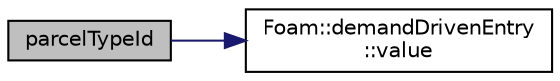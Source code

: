 digraph "parcelTypeId"
{
  bgcolor="transparent";
  edge [fontname="Helvetica",fontsize="10",labelfontname="Helvetica",labelfontsize="10"];
  node [fontname="Helvetica",fontsize="10",shape=record];
  rankdir="LR";
  Node1 [label="parcelTypeId",height=0.2,width=0.4,color="black", fillcolor="grey75", style="filled", fontcolor="black"];
  Node1 -> Node2 [color="midnightblue",fontsize="10",style="solid",fontname="Helvetica"];
  Node2 [label="Foam::demandDrivenEntry\l::value",height=0.2,width=0.4,color="black",URL="$a00512.html#a080d3824651cfcf52f72acceec615aaa",tooltip="Return the value. "];
}

